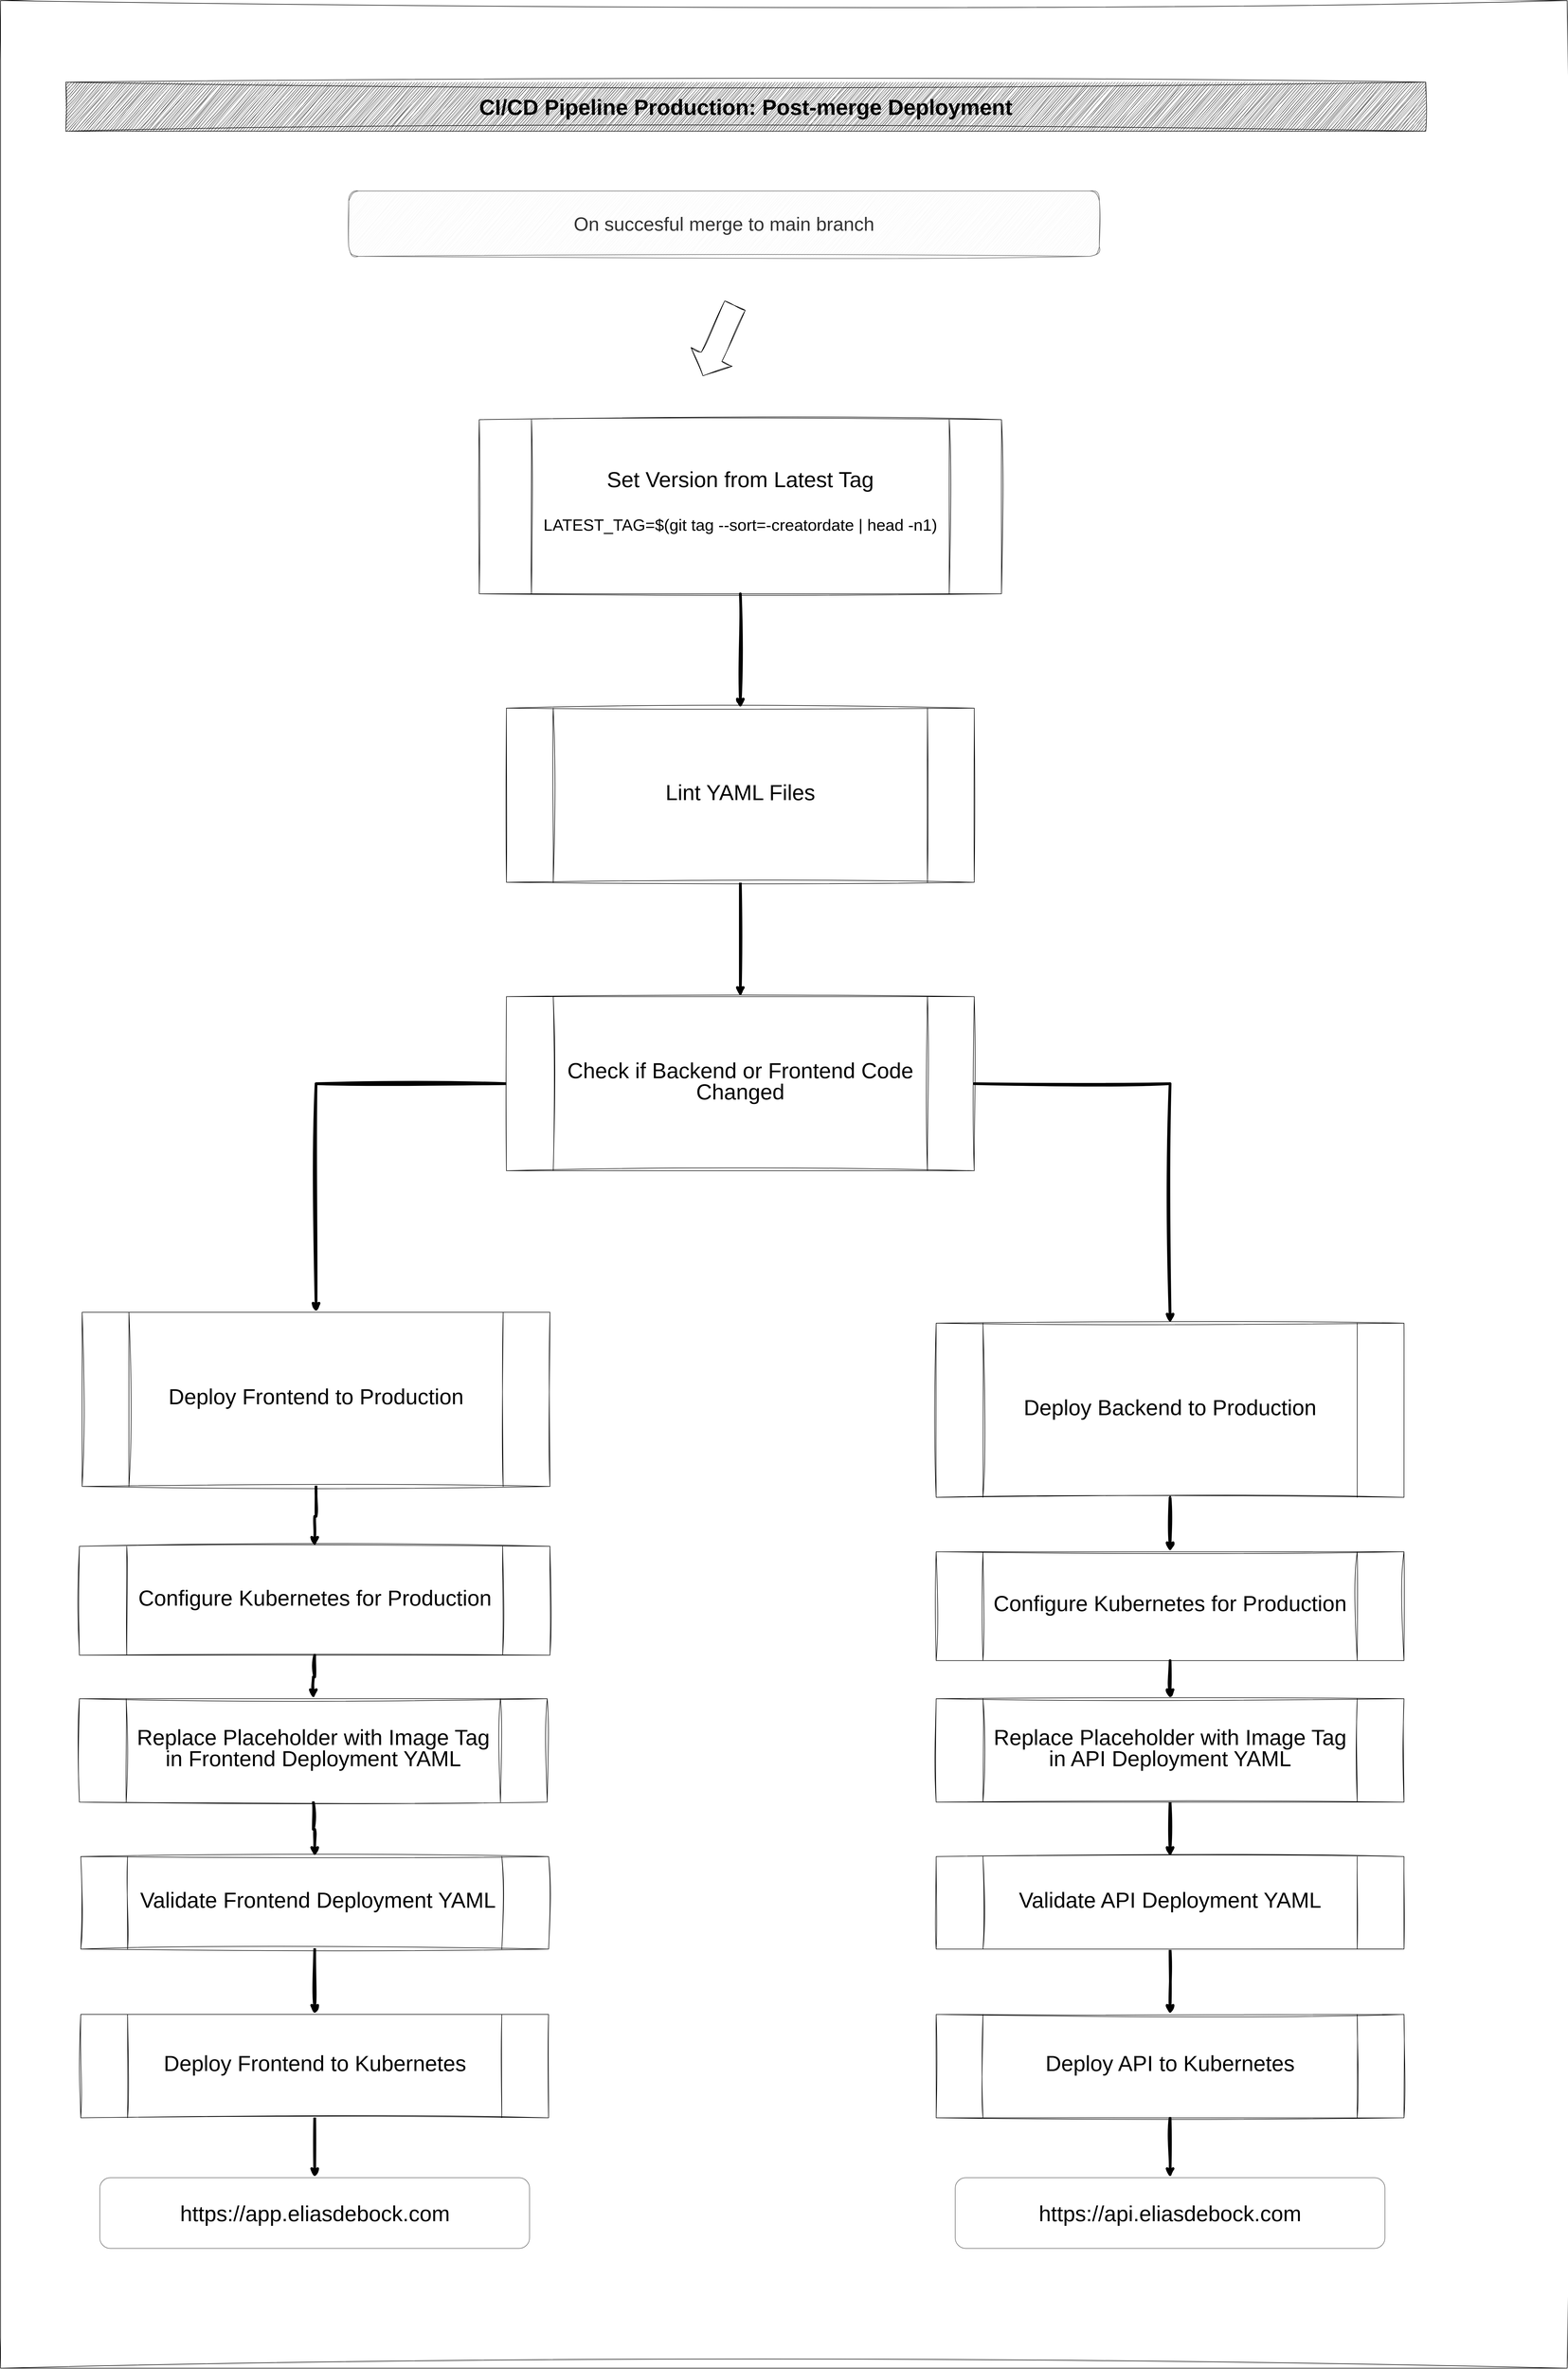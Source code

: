 <mxfile version="26.0.4">
  <diagram name="Page-1" id="xsqAvJYtiU9paK9qQnPt">
    <mxGraphModel dx="6210" dy="6925" grid="1" gridSize="10" guides="1" tooltips="1" connect="1" arrows="1" fold="1" page="1" pageScale="1" pageWidth="4000" pageHeight="3000" math="0" shadow="0">
      <root>
        <mxCell id="0" />
        <mxCell id="1" parent="0" />
        <mxCell id="g_kRiC7rcgScj7BYL8Py-22" value="" style="rounded=0;whiteSpace=wrap;html=1;fillColor=light-dark(#FFFFFF,#000000);sketch=1;curveFitting=1;jiggle=2;movable=0;resizable=0;rotatable=0;deletable=0;editable=0;locked=1;connectable=0;" parent="1" vertex="1">
          <mxGeometry x="650" y="-20" width="2880" height="4350" as="geometry" />
        </mxCell>
        <mxCell id="g_kRiC7rcgScj7BYL8Py-23" value="&lt;span style=&quot;font-size: 40px;&quot;&gt;&lt;b&gt;CI/CD Pipeline Production: Post-merge Deployment&lt;/b&gt;&lt;/span&gt;" style="rounded=0;whiteSpace=wrap;html=1;fillColor=light-dark(#000000,#FF3333);sketch=1;curveFitting=1;jiggle=2;fillStyle=hachure;" parent="1" vertex="1">
          <mxGeometry x="770" y="130" width="2500" height="90" as="geometry" />
        </mxCell>
        <mxCell id="g_kRiC7rcgScj7BYL8Py-24" style="edgeStyle=orthogonalEdgeStyle;rounded=0;orthogonalLoop=1;jettySize=auto;html=1;exitX=0.5;exitY=1;exitDx=0;exitDy=0;entryX=0.5;entryY=0;entryDx=0;entryDy=0;strokeWidth=5;startArrow=none;startFill=0;sketch=1;curveFitting=1;jiggle=2;" parent="1" source="hGgsYcmDWRv1bwRP5WKZ-1" target="g_kRiC7rcgScj7BYL8Py-28" edge="1">
          <mxGeometry relative="1" as="geometry" />
        </mxCell>
        <mxCell id="g_kRiC7rcgScj7BYL8Py-25" value="&lt;div style=&quot;line-height: 240%;&quot;&gt;&lt;span style=&quot;background-color: transparent;&quot;&gt;&lt;font&gt;&lt;font style=&quot;color: light-dark(rgb(0, 0, 0), rgb(178, 190, 129));&quot;&gt;&lt;span style=&quot;font-size: 40px; line-height: 240%;&quot;&gt;Set Version from Latest Tag&lt;/span&gt;&lt;/font&gt;&lt;/font&gt;&lt;/span&gt;&lt;/div&gt;&lt;div style=&quot;line-height: 240%;&quot;&gt;&lt;span style=&quot;background-color: transparent;&quot;&gt;&lt;font style=&quot;color: light-dark(rgb(0, 0, 0), rgb(231, 209, 187));&quot;&gt;&lt;span style=&quot;font-size: 30px; line-height: 240%;&quot;&gt;LATEST_TAG=$(git tag --sort=-creatordate | head -n1)&lt;/span&gt;&lt;/font&gt;&lt;/span&gt;&lt;div&gt;&lt;font style=&quot;&quot;&gt;&lt;div style=&quot;font-size: 35px;&quot;&gt;&lt;br&gt;&lt;/div&gt;&lt;/font&gt;&lt;/div&gt;&lt;/div&gt;" style="shape=process;whiteSpace=wrap;html=1;backgroundOutline=1;sketch=1;curveFitting=1;jiggle=2;fillColor=#FFFFFF;" parent="1" vertex="1">
          <mxGeometry x="1530" y="750" width="960" height="320" as="geometry" />
        </mxCell>
        <mxCell id="g_kRiC7rcgScj7BYL8Py-26" style="edgeStyle=orthogonalEdgeStyle;rounded=0;orthogonalLoop=1;jettySize=auto;html=1;exitX=0;exitY=0.5;exitDx=0;exitDy=0;entryX=0.5;entryY=0;entryDx=0;entryDy=0;strokeWidth=5;sketch=1;curveFitting=1;jiggle=2;" parent="1" source="g_kRiC7rcgScj7BYL8Py-28" target="g_kRiC7rcgScj7BYL8Py-30" edge="1">
          <mxGeometry relative="1" as="geometry" />
        </mxCell>
        <mxCell id="g_kRiC7rcgScj7BYL8Py-27" style="edgeStyle=orthogonalEdgeStyle;rounded=0;orthogonalLoop=1;jettySize=auto;html=1;exitX=1;exitY=0.5;exitDx=0;exitDy=0;entryX=0.5;entryY=0;entryDx=0;entryDy=0;strokeWidth=5;sketch=1;curveFitting=1;jiggle=2;" parent="1" source="g_kRiC7rcgScj7BYL8Py-28" target="g_kRiC7rcgScj7BYL8Py-32" edge="1">
          <mxGeometry relative="1" as="geometry" />
        </mxCell>
        <mxCell id="g_kRiC7rcgScj7BYL8Py-28" value="&lt;div style=&quot;line-height: 240%;&quot;&gt;&lt;span style=&quot;background-color: transparent; line-height: 240%;&quot;&gt;&lt;span style=&quot;font-size: 40px;&quot;&gt;Check if Backend or Frontend Code Changed&lt;/span&gt;&lt;/span&gt;&lt;/div&gt;" style="shape=process;whiteSpace=wrap;html=1;backgroundOutline=1;sketch=1;curveFitting=1;jiggle=2;fillColor=#FFFFFF;" parent="1" vertex="1">
          <mxGeometry x="1580" y="1810" width="860" height="320" as="geometry" />
        </mxCell>
        <mxCell id="g_kRiC7rcgScj7BYL8Py-29" style="edgeStyle=orthogonalEdgeStyle;rounded=0;orthogonalLoop=1;jettySize=auto;html=1;exitX=0.5;exitY=1;exitDx=0;exitDy=0;entryX=0.5;entryY=0;entryDx=0;entryDy=0;strokeWidth=5;sketch=1;curveFitting=1;jiggle=2;" parent="1" source="g_kRiC7rcgScj7BYL8Py-30" target="g_kRiC7rcgScj7BYL8Py-34" edge="1">
          <mxGeometry relative="1" as="geometry" />
        </mxCell>
        <mxCell id="g_kRiC7rcgScj7BYL8Py-30" value="&lt;div style=&quot;line-height: 240%;&quot;&gt;&lt;span style=&quot;font-size: 40px;&quot;&gt;&lt;font style=&quot;color: light-dark(rgb(0, 0, 0), rgb(178, 190, 129));&quot;&gt;Deploy Frontend to Production&lt;/font&gt;&lt;/span&gt;&lt;/div&gt;" style="shape=process;whiteSpace=wrap;html=1;backgroundOutline=1;sketch=1;curveFitting=1;jiggle=2;gradientColor=none;fillColor=#FFFFFF;" parent="1" vertex="1">
          <mxGeometry x="800" y="2390" width="860" height="320" as="geometry" />
        </mxCell>
        <mxCell id="g_kRiC7rcgScj7BYL8Py-31" style="edgeStyle=orthogonalEdgeStyle;rounded=0;orthogonalLoop=1;jettySize=auto;html=1;exitX=0.5;exitY=1;exitDx=0;exitDy=0;entryX=0.5;entryY=0;entryDx=0;entryDy=0;strokeWidth=5;sketch=1;curveFitting=1;jiggle=2;" parent="1" source="g_kRiC7rcgScj7BYL8Py-32" target="g_kRiC7rcgScj7BYL8Py-36" edge="1">
          <mxGeometry relative="1" as="geometry" />
        </mxCell>
        <mxCell id="g_kRiC7rcgScj7BYL8Py-32" value="&lt;div style=&quot;line-height: 240%;&quot;&gt;&lt;span style=&quot;font-size: 40px;&quot;&gt;&lt;font style=&quot;color: light-dark(rgb(0, 0, 0), rgb(178, 190, 129));&quot;&gt;Deploy Backend to Production&lt;/font&gt;&lt;/span&gt;&lt;/div&gt;" style="shape=process;whiteSpace=wrap;html=1;backgroundOutline=1;sketch=1;curveFitting=1;jiggle=2;fillColor=light-dark(#FFFFFF,#121212);" parent="1" vertex="1">
          <mxGeometry x="2370" y="2410" width="860" height="320" as="geometry" />
        </mxCell>
        <mxCell id="g_kRiC7rcgScj7BYL8Py-33" style="edgeStyle=orthogonalEdgeStyle;rounded=0;orthogonalLoop=1;jettySize=auto;html=1;exitX=0.5;exitY=1;exitDx=0;exitDy=0;entryX=0.5;entryY=0;entryDx=0;entryDy=0;strokeWidth=5;sketch=1;curveFitting=1;jiggle=2;" parent="1" source="g_kRiC7rcgScj7BYL8Py-34" target="g_kRiC7rcgScj7BYL8Py-38" edge="1">
          <mxGeometry relative="1" as="geometry" />
        </mxCell>
        <mxCell id="g_kRiC7rcgScj7BYL8Py-34" value="&lt;div style=&quot;line-height: 240%;&quot;&gt;&lt;span style=&quot;font-size: 40px;&quot;&gt;Configure Kubernetes for Production&lt;/span&gt;&lt;/div&gt;" style="shape=process;whiteSpace=wrap;html=1;backgroundOutline=1;sketch=1;curveFitting=1;jiggle=2;fillColor=#FFFFFF;" parent="1" vertex="1">
          <mxGeometry x="795" y="2820" width="865" height="200" as="geometry" />
        </mxCell>
        <mxCell id="g_kRiC7rcgScj7BYL8Py-35" style="edgeStyle=orthogonalEdgeStyle;rounded=0;orthogonalLoop=1;jettySize=auto;html=1;exitX=0.5;exitY=1;exitDx=0;exitDy=0;entryX=0.5;entryY=0;entryDx=0;entryDy=0;strokeWidth=5;sketch=1;curveFitting=1;jiggle=2;" parent="1" source="g_kRiC7rcgScj7BYL8Py-36" target="g_kRiC7rcgScj7BYL8Py-44" edge="1">
          <mxGeometry relative="1" as="geometry" />
        </mxCell>
        <mxCell id="g_kRiC7rcgScj7BYL8Py-36" value="&lt;div style=&quot;line-height: 240%;&quot;&gt;&lt;span style=&quot;font-size: 40px;&quot;&gt;Configure Kubernetes for Production&lt;/span&gt;&lt;/div&gt;" style="shape=process;whiteSpace=wrap;html=1;backgroundOutline=1;sketch=1;curveFitting=1;jiggle=2;fillColor=#FFFFFF;" parent="1" vertex="1">
          <mxGeometry x="2370" y="2830" width="860" height="200" as="geometry" />
        </mxCell>
        <mxCell id="g_kRiC7rcgScj7BYL8Py-37" style="edgeStyle=orthogonalEdgeStyle;rounded=0;orthogonalLoop=1;jettySize=auto;html=1;exitX=0.5;exitY=1;exitDx=0;exitDy=0;entryX=0.5;entryY=0;entryDx=0;entryDy=0;strokeWidth=5;sketch=1;curveFitting=1;jiggle=2;" parent="1" source="g_kRiC7rcgScj7BYL8Py-38" target="g_kRiC7rcgScj7BYL8Py-40" edge="1">
          <mxGeometry relative="1" as="geometry" />
        </mxCell>
        <mxCell id="g_kRiC7rcgScj7BYL8Py-38" value="&lt;div style=&quot;line-height: 240%;&quot;&gt;&lt;span style=&quot;font-size: 40px;&quot;&gt;Replace Placeholder with Image Tag in Frontend Deployment YAML&lt;/span&gt;&lt;/div&gt;" style="shape=process;whiteSpace=wrap;html=1;backgroundOutline=1;sketch=1;curveFitting=1;jiggle=2;fillColor=#FFFFFF;" parent="1" vertex="1">
          <mxGeometry x="795" y="3100" width="860" height="190" as="geometry" />
        </mxCell>
        <mxCell id="g_kRiC7rcgScj7BYL8Py-39" style="edgeStyle=orthogonalEdgeStyle;rounded=0;orthogonalLoop=1;jettySize=auto;html=1;exitX=0.5;exitY=1;exitDx=0;exitDy=0;entryX=0.5;entryY=0;entryDx=0;entryDy=0;strokeWidth=5;sketch=1;curveFitting=1;jiggle=2;" parent="1" source="g_kRiC7rcgScj7BYL8Py-40" target="g_kRiC7rcgScj7BYL8Py-42" edge="1">
          <mxGeometry relative="1" as="geometry" />
        </mxCell>
        <mxCell id="g_kRiC7rcgScj7BYL8Py-40" value="&lt;div style=&quot;line-height: 240%;&quot;&gt;&lt;span style=&quot;font-size: 40px;&quot;&gt;&amp;nbsp;Validate Frontend Deployment YAML&lt;/span&gt;&lt;/div&gt;" style="shape=process;whiteSpace=wrap;html=1;backgroundOutline=1;sketch=1;curveFitting=1;jiggle=2;fillColor=#FFFFFF;gradientColor=none;" parent="1" vertex="1">
          <mxGeometry x="797.5" y="3390" width="860" height="170" as="geometry" />
        </mxCell>
        <mxCell id="hGgsYcmDWRv1bwRP5WKZ-3" style="edgeStyle=orthogonalEdgeStyle;rounded=0;orthogonalLoop=1;jettySize=auto;html=1;exitX=0.5;exitY=1;exitDx=0;exitDy=0;strokeWidth=5;sketch=1;curveFitting=1;jiggle=2;" edge="1" parent="1" source="g_kRiC7rcgScj7BYL8Py-42" target="g_kRiC7rcgScj7BYL8Py-52">
          <mxGeometry relative="1" as="geometry" />
        </mxCell>
        <mxCell id="g_kRiC7rcgScj7BYL8Py-42" value="&lt;div style=&quot;line-height: 240%;&quot;&gt;&lt;span style=&quot;font-size: 40px;&quot;&gt;Deploy Frontend to Kubernetes&lt;/span&gt;&lt;/div&gt;" style="shape=process;whiteSpace=wrap;html=1;backgroundOutline=1;sketch=1;curveFitting=1;jiggle=2;fillColor=#FFFFFF;" parent="1" vertex="1">
          <mxGeometry x="797.5" y="3680" width="860" height="190" as="geometry" />
        </mxCell>
        <mxCell id="g_kRiC7rcgScj7BYL8Py-43" style="edgeStyle=orthogonalEdgeStyle;rounded=0;orthogonalLoop=1;jettySize=auto;html=1;exitX=0.5;exitY=1;exitDx=0;exitDy=0;entryX=0.5;entryY=0;entryDx=0;entryDy=0;strokeWidth=5;sketch=1;curveFitting=1;jiggle=2;" parent="1" source="g_kRiC7rcgScj7BYL8Py-44" target="g_kRiC7rcgScj7BYL8Py-46" edge="1">
          <mxGeometry relative="1" as="geometry" />
        </mxCell>
        <mxCell id="g_kRiC7rcgScj7BYL8Py-44" value="&lt;div style=&quot;line-height: 240%;&quot;&gt;&lt;span style=&quot;font-size: 40px;&quot;&gt;Replace Placeholder with Image Tag in API Deployment YAML&lt;/span&gt;&lt;/div&gt;" style="shape=process;whiteSpace=wrap;html=1;backgroundOutline=1;sketch=1;curveFitting=1;jiggle=2;fillColor=#FFFFFF;" parent="1" vertex="1">
          <mxGeometry x="2370" y="3100" width="860" height="190" as="geometry" />
        </mxCell>
        <mxCell id="g_kRiC7rcgScj7BYL8Py-45" style="edgeStyle=orthogonalEdgeStyle;rounded=0;orthogonalLoop=1;jettySize=auto;html=1;exitX=0.5;exitY=1;exitDx=0;exitDy=0;entryX=0.5;entryY=0;entryDx=0;entryDy=0;strokeWidth=5;sketch=1;curveFitting=1;jiggle=2;" parent="1" source="g_kRiC7rcgScj7BYL8Py-46" target="g_kRiC7rcgScj7BYL8Py-48" edge="1">
          <mxGeometry relative="1" as="geometry" />
        </mxCell>
        <mxCell id="g_kRiC7rcgScj7BYL8Py-46" value="&lt;div style=&quot;line-height: 240%;&quot;&gt;&lt;span style=&quot;font-size: 40px;&quot;&gt;Validate API Deployment YAML&lt;/span&gt;&lt;/div&gt;" style="shape=process;whiteSpace=wrap;html=1;backgroundOutline=1;sketch=1;curveFitting=1;jiggle=2;fillColor=#FFFFFF;" parent="1" vertex="1">
          <mxGeometry x="2370" y="3390" width="860" height="170" as="geometry" />
        </mxCell>
        <mxCell id="g_kRiC7rcgScj7BYL8Py-47" style="edgeStyle=orthogonalEdgeStyle;rounded=0;orthogonalLoop=1;jettySize=auto;html=1;exitX=0.5;exitY=1;exitDx=0;exitDy=0;entryX=0.5;entryY=0;entryDx=0;entryDy=0;strokeWidth=5;sketch=1;curveFitting=1;jiggle=2;" parent="1" source="g_kRiC7rcgScj7BYL8Py-48" target="g_kRiC7rcgScj7BYL8Py-51" edge="1">
          <mxGeometry relative="1" as="geometry" />
        </mxCell>
        <mxCell id="g_kRiC7rcgScj7BYL8Py-48" value="&lt;div style=&quot;line-height: 240%;&quot;&gt;&lt;span style=&quot;font-size: 40px;&quot;&gt;Deploy API to Kubernetes&lt;/span&gt;&lt;/div&gt;" style="shape=process;whiteSpace=wrap;html=1;backgroundOutline=1;sketch=1;curveFitting=1;jiggle=2;fillColor=#FFFFFF;" parent="1" vertex="1">
          <mxGeometry x="2370" y="3680" width="860" height="190" as="geometry" />
        </mxCell>
        <mxCell id="g_kRiC7rcgScj7BYL8Py-49" value="&lt;font style=&quot;font-size: 35px;&quot;&gt;On succesful merge to main branch&lt;/font&gt;" style="rounded=1;whiteSpace=wrap;html=1;fillStyle=dots;fillColor=#f5f5f5;strokeColor=#666666;fontColor=#333333;sketch=1;curveFitting=1;jiggle=2;" parent="1" vertex="1">
          <mxGeometry x="1290" y="330" width="1380" height="120" as="geometry" />
        </mxCell>
        <mxCell id="g_kRiC7rcgScj7BYL8Py-50" value="" style="shape=flexArrow;endArrow=classic;html=1;rounded=0;sketch=1;curveFitting=1;jiggle=2;endWidth=40.769;endSize=12.462;width=41.429;exitX=0.486;exitY=0.145;exitDx=0;exitDy=0;exitPerimeter=0;" parent="1" edge="1">
          <mxGeometry width="50" height="50" relative="1" as="geometry">
            <mxPoint x="2000.34" y="540.0" as="sourcePoint" />
            <mxPoint x="1941" y="670" as="targetPoint" />
          </mxGeometry>
        </mxCell>
        <mxCell id="g_kRiC7rcgScj7BYL8Py-51" value="&lt;div&gt;&lt;span style=&quot;font-size: 40px; background-color: transparent; color: light-dark(rgb(0, 0, 0), rgb(255, 255, 255));&quot;&gt;https://api.eliasdebock.com&lt;/span&gt;&lt;/div&gt;" style="rounded=1;whiteSpace=wrap;html=1;fillColor=#FFFFFF;fillStyle=zigzag-line;strokeColor=light-dark(#666666,#959595);" parent="1" vertex="1">
          <mxGeometry x="2405" y="3980" width="790" height="130" as="geometry" />
        </mxCell>
        <mxCell id="g_kRiC7rcgScj7BYL8Py-52" value="&lt;div&gt;&lt;span style=&quot;font-size: 40px; background-color: transparent; color: light-dark(rgb(0, 0, 0), rgb(255, 255, 255));&quot;&gt;https://app.eliasdebock.com&lt;/span&gt;&lt;/div&gt;" style="rounded=1;whiteSpace=wrap;html=1;fillColor=#FFFFFF;fillStyle=zigzag-line;strokeColor=light-dark(#666666,#959595);" parent="1" vertex="1">
          <mxGeometry x="832.5" y="3980" width="790" height="130" as="geometry" />
        </mxCell>
        <mxCell id="hGgsYcmDWRv1bwRP5WKZ-2" value="" style="edgeStyle=orthogonalEdgeStyle;rounded=0;orthogonalLoop=1;jettySize=auto;html=1;exitX=0.5;exitY=1;exitDx=0;exitDy=0;entryX=0.5;entryY=0;entryDx=0;entryDy=0;strokeWidth=5;startArrow=none;startFill=0;sketch=1;curveFitting=1;jiggle=2;" edge="1" parent="1" source="g_kRiC7rcgScj7BYL8Py-25" target="hGgsYcmDWRv1bwRP5WKZ-1">
          <mxGeometry relative="1" as="geometry">
            <mxPoint x="2048" y="950" as="sourcePoint" />
            <mxPoint x="2040" y="1400" as="targetPoint" />
          </mxGeometry>
        </mxCell>
        <mxCell id="hGgsYcmDWRv1bwRP5WKZ-1" value="&lt;div style=&quot;line-height: 240%;&quot;&gt;&lt;span style=&quot;font-size: 40px;&quot;&gt;&lt;font style=&quot;color: light-dark(rgb(0, 0, 0), rgb(178, 190, 129));&quot;&gt;Lint&lt;/font&gt; YAML Files&lt;/span&gt;&lt;/div&gt;" style="shape=process;whiteSpace=wrap;html=1;backgroundOutline=1;sketch=1;curveFitting=1;jiggle=2;fillColor=#FFFFFF;" vertex="1" parent="1">
          <mxGeometry x="1580" y="1280" width="860" height="320" as="geometry" />
        </mxCell>
      </root>
    </mxGraphModel>
  </diagram>
</mxfile>
